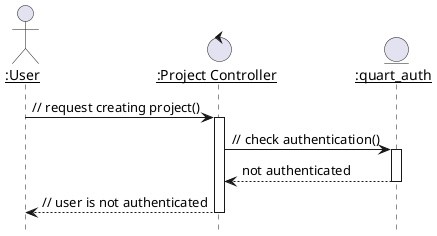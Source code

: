 @startuml
hide footbox
autoactivate on
skinparam sequenceParticipant underline
actor ":User" as usr
control ":Project Controller" as ctl
entity ":quart_auth" as quart

usr -> ctl : // request creating project()
ctl -> quart : // check authentication()
ctl <-- quart : not authenticated 
usr <-- ctl : // user is not authenticated
@enduml